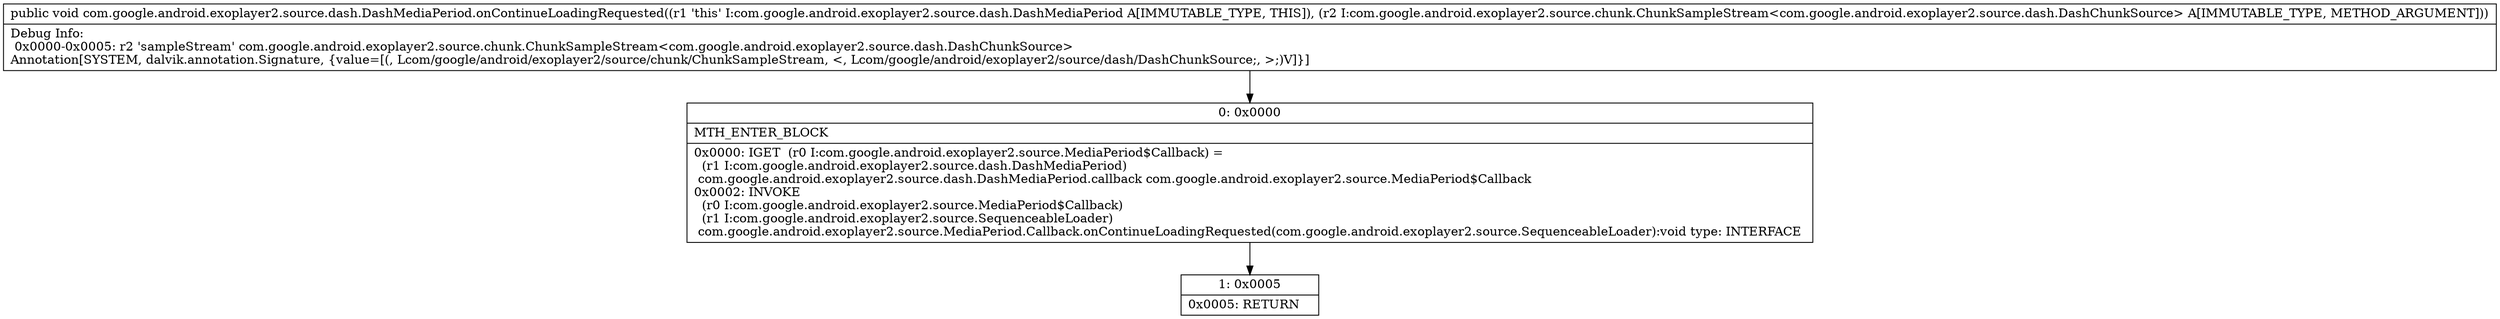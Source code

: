 digraph "CFG forcom.google.android.exoplayer2.source.dash.DashMediaPeriod.onContinueLoadingRequested(Lcom\/google\/android\/exoplayer2\/source\/chunk\/ChunkSampleStream;)V" {
Node_0 [shape=record,label="{0\:\ 0x0000|MTH_ENTER_BLOCK\l|0x0000: IGET  (r0 I:com.google.android.exoplayer2.source.MediaPeriod$Callback) = \l  (r1 I:com.google.android.exoplayer2.source.dash.DashMediaPeriod)\l com.google.android.exoplayer2.source.dash.DashMediaPeriod.callback com.google.android.exoplayer2.source.MediaPeriod$Callback \l0x0002: INVOKE  \l  (r0 I:com.google.android.exoplayer2.source.MediaPeriod$Callback)\l  (r1 I:com.google.android.exoplayer2.source.SequenceableLoader)\l com.google.android.exoplayer2.source.MediaPeriod.Callback.onContinueLoadingRequested(com.google.android.exoplayer2.source.SequenceableLoader):void type: INTERFACE \l}"];
Node_1 [shape=record,label="{1\:\ 0x0005|0x0005: RETURN   \l}"];
MethodNode[shape=record,label="{public void com.google.android.exoplayer2.source.dash.DashMediaPeriod.onContinueLoadingRequested((r1 'this' I:com.google.android.exoplayer2.source.dash.DashMediaPeriod A[IMMUTABLE_TYPE, THIS]), (r2 I:com.google.android.exoplayer2.source.chunk.ChunkSampleStream\<com.google.android.exoplayer2.source.dash.DashChunkSource\> A[IMMUTABLE_TYPE, METHOD_ARGUMENT]))  | Debug Info:\l  0x0000\-0x0005: r2 'sampleStream' com.google.android.exoplayer2.source.chunk.ChunkSampleStream\<com.google.android.exoplayer2.source.dash.DashChunkSource\>\lAnnotation[SYSTEM, dalvik.annotation.Signature, \{value=[(, Lcom\/google\/android\/exoplayer2\/source\/chunk\/ChunkSampleStream, \<, Lcom\/google\/android\/exoplayer2\/source\/dash\/DashChunkSource;, \>;)V]\}]\l}"];
MethodNode -> Node_0;
Node_0 -> Node_1;
}

